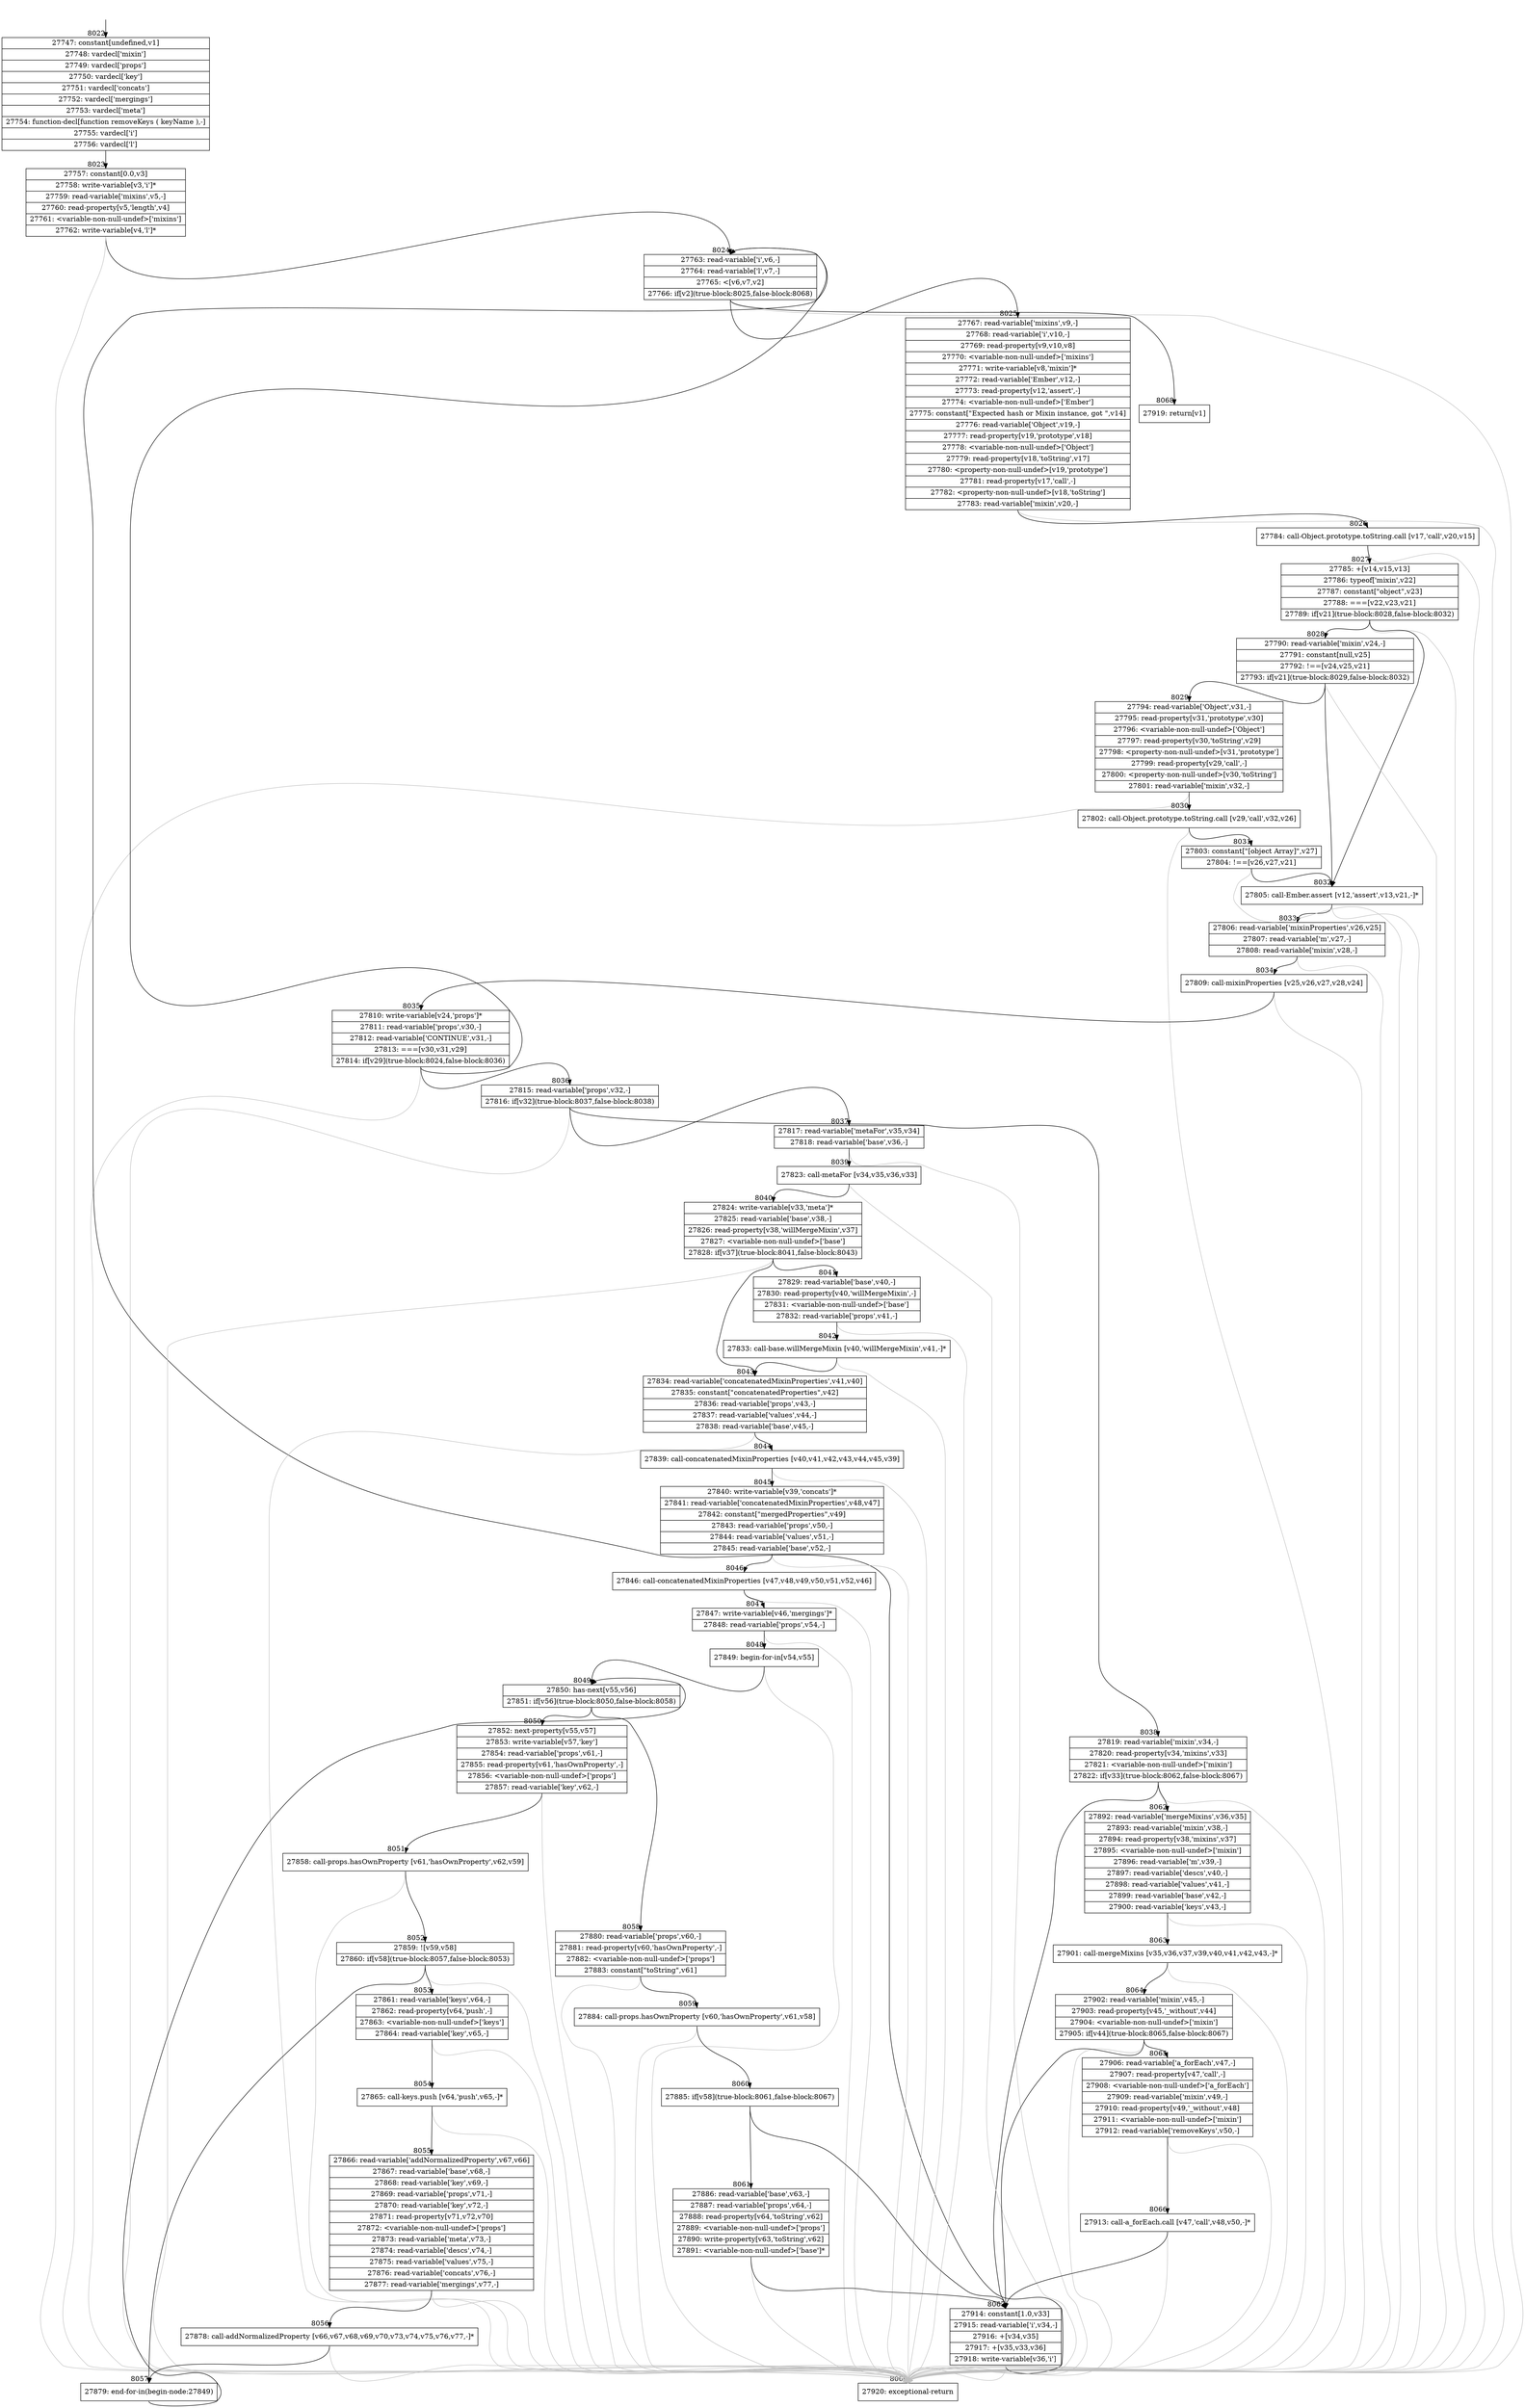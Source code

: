 digraph {
rankdir="TD"
BB_entry675[shape=none,label=""];
BB_entry675 -> BB8022 [tailport=s, headport=n, headlabel="    8022"]
BB8022 [shape=record label="{27747: constant[undefined,v1]|27748: vardecl['mixin']|27749: vardecl['props']|27750: vardecl['key']|27751: vardecl['concats']|27752: vardecl['mergings']|27753: vardecl['meta']|27754: function-decl[function removeKeys ( keyName ),-]|27755: vardecl['i']|27756: vardecl['l']}" ] 
BB8022 -> BB8023 [tailport=s, headport=n, headlabel="      8023"]
BB8023 [shape=record label="{27757: constant[0.0,v3]|27758: write-variable[v3,'i']*|27759: read-variable['mixins',v5,-]|27760: read-property[v5,'length',v4]|27761: \<variable-non-null-undef\>['mixins']|27762: write-variable[v4,'l']*}" ] 
BB8023 -> BB8024 [tailport=s, headport=n, headlabel="      8024"]
BB8023 -> BB8069 [tailport=s, headport=n, color=gray, headlabel="      8069"]
BB8024 [shape=record label="{27763: read-variable['i',v6,-]|27764: read-variable['l',v7,-]|27765: \<[v6,v7,v2]|27766: if[v2](true-block:8025,false-block:8068)}" ] 
BB8024 -> BB8025 [tailport=s, headport=n, headlabel="      8025"]
BB8024 -> BB8068 [tailport=s, headport=n, headlabel="      8068"]
BB8024 -> BB8069 [tailport=s, headport=n, color=gray]
BB8025 [shape=record label="{27767: read-variable['mixins',v9,-]|27768: read-variable['i',v10,-]|27769: read-property[v9,v10,v8]|27770: \<variable-non-null-undef\>['mixins']|27771: write-variable[v8,'mixin']*|27772: read-variable['Ember',v12,-]|27773: read-property[v12,'assert',-]|27774: \<variable-non-null-undef\>['Ember']|27775: constant[\"Expected hash or Mixin instance, got \",v14]|27776: read-variable['Object',v19,-]|27777: read-property[v19,'prototype',v18]|27778: \<variable-non-null-undef\>['Object']|27779: read-property[v18,'toString',v17]|27780: \<property-non-null-undef\>[v19,'prototype']|27781: read-property[v17,'call',-]|27782: \<property-non-null-undef\>[v18,'toString']|27783: read-variable['mixin',v20,-]}" ] 
BB8025 -> BB8026 [tailport=s, headport=n, headlabel="      8026"]
BB8025 -> BB8069 [tailport=s, headport=n, color=gray]
BB8026 [shape=record label="{27784: call-Object.prototype.toString.call [v17,'call',v20,v15]}" ] 
BB8026 -> BB8027 [tailport=s, headport=n, headlabel="      8027"]
BB8026 -> BB8069 [tailport=s, headport=n, color=gray]
BB8027 [shape=record label="{27785: +[v14,v15,v13]|27786: typeof['mixin',v22]|27787: constant[\"object\",v23]|27788: ===[v22,v23,v21]|27789: if[v21](true-block:8028,false-block:8032)}" ] 
BB8027 -> BB8032 [tailport=s, headport=n, headlabel="      8032"]
BB8027 -> BB8028 [tailport=s, headport=n, headlabel="      8028"]
BB8027 -> BB8069 [tailport=s, headport=n, color=gray]
BB8028 [shape=record label="{27790: read-variable['mixin',v24,-]|27791: constant[null,v25]|27792: !==[v24,v25,v21]|27793: if[v21](true-block:8029,false-block:8032)}" ] 
BB8028 -> BB8032 [tailport=s, headport=n]
BB8028 -> BB8029 [tailport=s, headport=n, headlabel="      8029"]
BB8028 -> BB8069 [tailport=s, headport=n, color=gray]
BB8029 [shape=record label="{27794: read-variable['Object',v31,-]|27795: read-property[v31,'prototype',v30]|27796: \<variable-non-null-undef\>['Object']|27797: read-property[v30,'toString',v29]|27798: \<property-non-null-undef\>[v31,'prototype']|27799: read-property[v29,'call',-]|27800: \<property-non-null-undef\>[v30,'toString']|27801: read-variable['mixin',v32,-]}" ] 
BB8029 -> BB8030 [tailport=s, headport=n, headlabel="      8030"]
BB8029 -> BB8069 [tailport=s, headport=n, color=gray]
BB8030 [shape=record label="{27802: call-Object.prototype.toString.call [v29,'call',v32,v26]}" ] 
BB8030 -> BB8031 [tailport=s, headport=n, headlabel="      8031"]
BB8030 -> BB8069 [tailport=s, headport=n, color=gray]
BB8031 [shape=record label="{27803: constant[\"[object Array]\",v27]|27804: !==[v26,v27,v21]}" ] 
BB8031 -> BB8032 [tailport=s, headport=n]
BB8031 -> BB8069 [tailport=s, headport=n, color=gray]
BB8032 [shape=record label="{27805: call-Ember.assert [v12,'assert',v13,v21,-]*}" ] 
BB8032 -> BB8033 [tailport=s, headport=n, headlabel="      8033"]
BB8032 -> BB8069 [tailport=s, headport=n, color=gray]
BB8033 [shape=record label="{27806: read-variable['mixinProperties',v26,v25]|27807: read-variable['m',v27,-]|27808: read-variable['mixin',v28,-]}" ] 
BB8033 -> BB8034 [tailport=s, headport=n, headlabel="      8034"]
BB8033 -> BB8069 [tailport=s, headport=n, color=gray]
BB8034 [shape=record label="{27809: call-mixinProperties [v25,v26,v27,v28,v24]}" ] 
BB8034 -> BB8035 [tailport=s, headport=n, headlabel="      8035"]
BB8034 -> BB8069 [tailport=s, headport=n, color=gray]
BB8035 [shape=record label="{27810: write-variable[v24,'props']*|27811: read-variable['props',v30,-]|27812: read-variable['CONTINUE',v31,-]|27813: ===[v30,v31,v29]|27814: if[v29](true-block:8024,false-block:8036)}" ] 
BB8035 -> BB8024 [tailport=s, headport=n]
BB8035 -> BB8036 [tailport=s, headport=n, headlabel="      8036"]
BB8035 -> BB8069 [tailport=s, headport=n, color=gray]
BB8036 [shape=record label="{27815: read-variable['props',v32,-]|27816: if[v32](true-block:8037,false-block:8038)}" ] 
BB8036 -> BB8037 [tailport=s, headport=n, headlabel="      8037"]
BB8036 -> BB8038 [tailport=s, headport=n, headlabel="      8038"]
BB8036 -> BB8069 [tailport=s, headport=n, color=gray]
BB8037 [shape=record label="{27817: read-variable['metaFor',v35,v34]|27818: read-variable['base',v36,-]}" ] 
BB8037 -> BB8039 [tailport=s, headport=n, headlabel="      8039"]
BB8037 -> BB8069 [tailport=s, headport=n, color=gray]
BB8038 [shape=record label="{27819: read-variable['mixin',v34,-]|27820: read-property[v34,'mixins',v33]|27821: \<variable-non-null-undef\>['mixin']|27822: if[v33](true-block:8062,false-block:8067)}" ] 
BB8038 -> BB8062 [tailport=s, headport=n, headlabel="      8062"]
BB8038 -> BB8067 [tailport=s, headport=n, headlabel="      8067"]
BB8038 -> BB8069 [tailport=s, headport=n, color=gray]
BB8039 [shape=record label="{27823: call-metaFor [v34,v35,v36,v33]}" ] 
BB8039 -> BB8040 [tailport=s, headport=n, headlabel="      8040"]
BB8039 -> BB8069 [tailport=s, headport=n, color=gray]
BB8040 [shape=record label="{27824: write-variable[v33,'meta']*|27825: read-variable['base',v38,-]|27826: read-property[v38,'willMergeMixin',v37]|27827: \<variable-non-null-undef\>['base']|27828: if[v37](true-block:8041,false-block:8043)}" ] 
BB8040 -> BB8041 [tailport=s, headport=n, headlabel="      8041"]
BB8040 -> BB8043 [tailport=s, headport=n, headlabel="      8043"]
BB8040 -> BB8069 [tailport=s, headport=n, color=gray]
BB8041 [shape=record label="{27829: read-variable['base',v40,-]|27830: read-property[v40,'willMergeMixin',-]|27831: \<variable-non-null-undef\>['base']|27832: read-variable['props',v41,-]}" ] 
BB8041 -> BB8042 [tailport=s, headport=n, headlabel="      8042"]
BB8041 -> BB8069 [tailport=s, headport=n, color=gray]
BB8042 [shape=record label="{27833: call-base.willMergeMixin [v40,'willMergeMixin',v41,-]*}" ] 
BB8042 -> BB8043 [tailport=s, headport=n]
BB8042 -> BB8069 [tailport=s, headport=n, color=gray]
BB8043 [shape=record label="{27834: read-variable['concatenatedMixinProperties',v41,v40]|27835: constant[\"concatenatedProperties\",v42]|27836: read-variable['props',v43,-]|27837: read-variable['values',v44,-]|27838: read-variable['base',v45,-]}" ] 
BB8043 -> BB8044 [tailport=s, headport=n, headlabel="      8044"]
BB8043 -> BB8069 [tailport=s, headport=n, color=gray]
BB8044 [shape=record label="{27839: call-concatenatedMixinProperties [v40,v41,v42,v43,v44,v45,v39]}" ] 
BB8044 -> BB8045 [tailport=s, headport=n, headlabel="      8045"]
BB8044 -> BB8069 [tailport=s, headport=n, color=gray]
BB8045 [shape=record label="{27840: write-variable[v39,'concats']*|27841: read-variable['concatenatedMixinProperties',v48,v47]|27842: constant[\"mergedProperties\",v49]|27843: read-variable['props',v50,-]|27844: read-variable['values',v51,-]|27845: read-variable['base',v52,-]}" ] 
BB8045 -> BB8046 [tailport=s, headport=n, headlabel="      8046"]
BB8045 -> BB8069 [tailport=s, headport=n, color=gray]
BB8046 [shape=record label="{27846: call-concatenatedMixinProperties [v47,v48,v49,v50,v51,v52,v46]}" ] 
BB8046 -> BB8047 [tailport=s, headport=n, headlabel="      8047"]
BB8046 -> BB8069 [tailport=s, headport=n, color=gray]
BB8047 [shape=record label="{27847: write-variable[v46,'mergings']*|27848: read-variable['props',v54,-]}" ] 
BB8047 -> BB8048 [tailport=s, headport=n, headlabel="      8048"]
BB8047 -> BB8069 [tailport=s, headport=n, color=gray]
BB8048 [shape=record label="{27849: begin-for-in[v54,v55]}" ] 
BB8048 -> BB8049 [tailport=s, headport=n, headlabel="      8049"]
BB8048 -> BB8069 [tailport=s, headport=n, color=gray]
BB8049 [shape=record label="{27850: has-next[v55,v56]|27851: if[v56](true-block:8050,false-block:8058)}" ] 
BB8049 -> BB8050 [tailport=s, headport=n, headlabel="      8050"]
BB8049 -> BB8058 [tailport=s, headport=n, headlabel="      8058"]
BB8050 [shape=record label="{27852: next-property[v55,v57]|27853: write-variable[v57,'key']|27854: read-variable['props',v61,-]|27855: read-property[v61,'hasOwnProperty',-]|27856: \<variable-non-null-undef\>['props']|27857: read-variable['key',v62,-]}" ] 
BB8050 -> BB8051 [tailport=s, headport=n, headlabel="      8051"]
BB8050 -> BB8069 [tailport=s, headport=n, color=gray]
BB8051 [shape=record label="{27858: call-props.hasOwnProperty [v61,'hasOwnProperty',v62,v59]}" ] 
BB8051 -> BB8052 [tailport=s, headport=n, headlabel="      8052"]
BB8051 -> BB8069 [tailport=s, headport=n, color=gray]
BB8052 [shape=record label="{27859: ![v59,v58]|27860: if[v58](true-block:8057,false-block:8053)}" ] 
BB8052 -> BB8057 [tailport=s, headport=n, headlabel="      8057"]
BB8052 -> BB8053 [tailport=s, headport=n, headlabel="      8053"]
BB8052 -> BB8069 [tailport=s, headport=n, color=gray]
BB8053 [shape=record label="{27861: read-variable['keys',v64,-]|27862: read-property[v64,'push',-]|27863: \<variable-non-null-undef\>['keys']|27864: read-variable['key',v65,-]}" ] 
BB8053 -> BB8054 [tailport=s, headport=n, headlabel="      8054"]
BB8053 -> BB8069 [tailport=s, headport=n, color=gray]
BB8054 [shape=record label="{27865: call-keys.push [v64,'push',v65,-]*}" ] 
BB8054 -> BB8055 [tailport=s, headport=n, headlabel="      8055"]
BB8054 -> BB8069 [tailport=s, headport=n, color=gray]
BB8055 [shape=record label="{27866: read-variable['addNormalizedProperty',v67,v66]|27867: read-variable['base',v68,-]|27868: read-variable['key',v69,-]|27869: read-variable['props',v71,-]|27870: read-variable['key',v72,-]|27871: read-property[v71,v72,v70]|27872: \<variable-non-null-undef\>['props']|27873: read-variable['meta',v73,-]|27874: read-variable['descs',v74,-]|27875: read-variable['values',v75,-]|27876: read-variable['concats',v76,-]|27877: read-variable['mergings',v77,-]}" ] 
BB8055 -> BB8056 [tailport=s, headport=n, headlabel="      8056"]
BB8055 -> BB8069 [tailport=s, headport=n, color=gray]
BB8056 [shape=record label="{27878: call-addNormalizedProperty [v66,v67,v68,v69,v70,v73,v74,v75,v76,v77,-]*}" ] 
BB8056 -> BB8057 [tailport=s, headport=n]
BB8056 -> BB8069 [tailport=s, headport=n, color=gray]
BB8057 [shape=record label="{27879: end-for-in(begin-node:27849)}" ] 
BB8057 -> BB8049 [tailport=s, headport=n]
BB8058 [shape=record label="{27880: read-variable['props',v60,-]|27881: read-property[v60,'hasOwnProperty',-]|27882: \<variable-non-null-undef\>['props']|27883: constant[\"toString\",v61]}" ] 
BB8058 -> BB8059 [tailport=s, headport=n, headlabel="      8059"]
BB8058 -> BB8069 [tailport=s, headport=n, color=gray]
BB8059 [shape=record label="{27884: call-props.hasOwnProperty [v60,'hasOwnProperty',v61,v58]}" ] 
BB8059 -> BB8060 [tailport=s, headport=n, headlabel="      8060"]
BB8059 -> BB8069 [tailport=s, headport=n, color=gray]
BB8060 [shape=record label="{27885: if[v58](true-block:8061,false-block:8067)}" ] 
BB8060 -> BB8061 [tailport=s, headport=n, headlabel="      8061"]
BB8060 -> BB8067 [tailport=s, headport=n]
BB8061 [shape=record label="{27886: read-variable['base',v63,-]|27887: read-variable['props',v64,-]|27888: read-property[v64,'toString',v62]|27889: \<variable-non-null-undef\>['props']|27890: write-property[v63,'toString',v62]|27891: \<variable-non-null-undef\>['base']*}" ] 
BB8061 -> BB8067 [tailport=s, headport=n]
BB8061 -> BB8069 [tailport=s, headport=n, color=gray]
BB8062 [shape=record label="{27892: read-variable['mergeMixins',v36,v35]|27893: read-variable['mixin',v38,-]|27894: read-property[v38,'mixins',v37]|27895: \<variable-non-null-undef\>['mixin']|27896: read-variable['m',v39,-]|27897: read-variable['descs',v40,-]|27898: read-variable['values',v41,-]|27899: read-variable['base',v42,-]|27900: read-variable['keys',v43,-]}" ] 
BB8062 -> BB8063 [tailport=s, headport=n, headlabel="      8063"]
BB8062 -> BB8069 [tailport=s, headport=n, color=gray]
BB8063 [shape=record label="{27901: call-mergeMixins [v35,v36,v37,v39,v40,v41,v42,v43,-]*}" ] 
BB8063 -> BB8064 [tailport=s, headport=n, headlabel="      8064"]
BB8063 -> BB8069 [tailport=s, headport=n, color=gray]
BB8064 [shape=record label="{27902: read-variable['mixin',v45,-]|27903: read-property[v45,'_without',v44]|27904: \<variable-non-null-undef\>['mixin']|27905: if[v44](true-block:8065,false-block:8067)}" ] 
BB8064 -> BB8065 [tailport=s, headport=n, headlabel="      8065"]
BB8064 -> BB8067 [tailport=s, headport=n]
BB8064 -> BB8069 [tailport=s, headport=n, color=gray]
BB8065 [shape=record label="{27906: read-variable['a_forEach',v47,-]|27907: read-property[v47,'call',-]|27908: \<variable-non-null-undef\>['a_forEach']|27909: read-variable['mixin',v49,-]|27910: read-property[v49,'_without',v48]|27911: \<variable-non-null-undef\>['mixin']|27912: read-variable['removeKeys',v50,-]}" ] 
BB8065 -> BB8066 [tailport=s, headport=n, headlabel="      8066"]
BB8065 -> BB8069 [tailport=s, headport=n, color=gray]
BB8066 [shape=record label="{27913: call-a_forEach.call [v47,'call',v48,v50,-]*}" ] 
BB8066 -> BB8067 [tailport=s, headport=n]
BB8066 -> BB8069 [tailport=s, headport=n, color=gray]
BB8067 [shape=record label="{27914: constant[1.0,v33]|27915: read-variable['i',v34,-]|27916: +[v34,v35]|27917: +[v35,v33,v36]|27918: write-variable[v36,'i']}" ] 
BB8067 -> BB8024 [tailport=s, headport=n]
BB8067 -> BB8069 [tailport=s, headport=n, color=gray]
BB8068 [shape=record label="{27919: return[v1]}" ] 
BB8069 [shape=record label="{27920: exceptional-return}" ] 
//#$~ 14691
}

